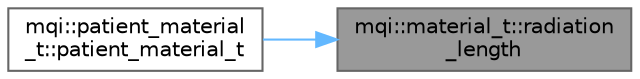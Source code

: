 digraph "mqi::material_t::radiation_length"
{
 // LATEX_PDF_SIZE
  bgcolor="transparent";
  edge [fontname=Helvetica,fontsize=10,labelfontname=Helvetica,labelfontsize=10];
  node [fontname=Helvetica,fontsize=10,shape=box,height=0.2,width=0.4];
  rankdir="RL";
  Node1 [id="Node000001",label="mqi::material_t::radiation\l_length",height=0.2,width=0.4,color="gray40", fillcolor="grey60", style="filled", fontcolor="black",tooltip="Calculates the radiation length of the material."];
  Node1 -> Node2 [id="edge1_Node000001_Node000002",dir="back",color="steelblue1",style="solid",tooltip=" "];
  Node2 [id="Node000002",label="mqi::patient_material\l_t::patient_material_t",height=0.2,width=0.4,color="grey40", fillcolor="white", style="filled",URL="$classmqi_1_1patient__material__t.html#acecd18419823a1174d0b17575903ed15",tooltip="Constructs a patient material from a Hounsfield Unit (HU) value."];
}
